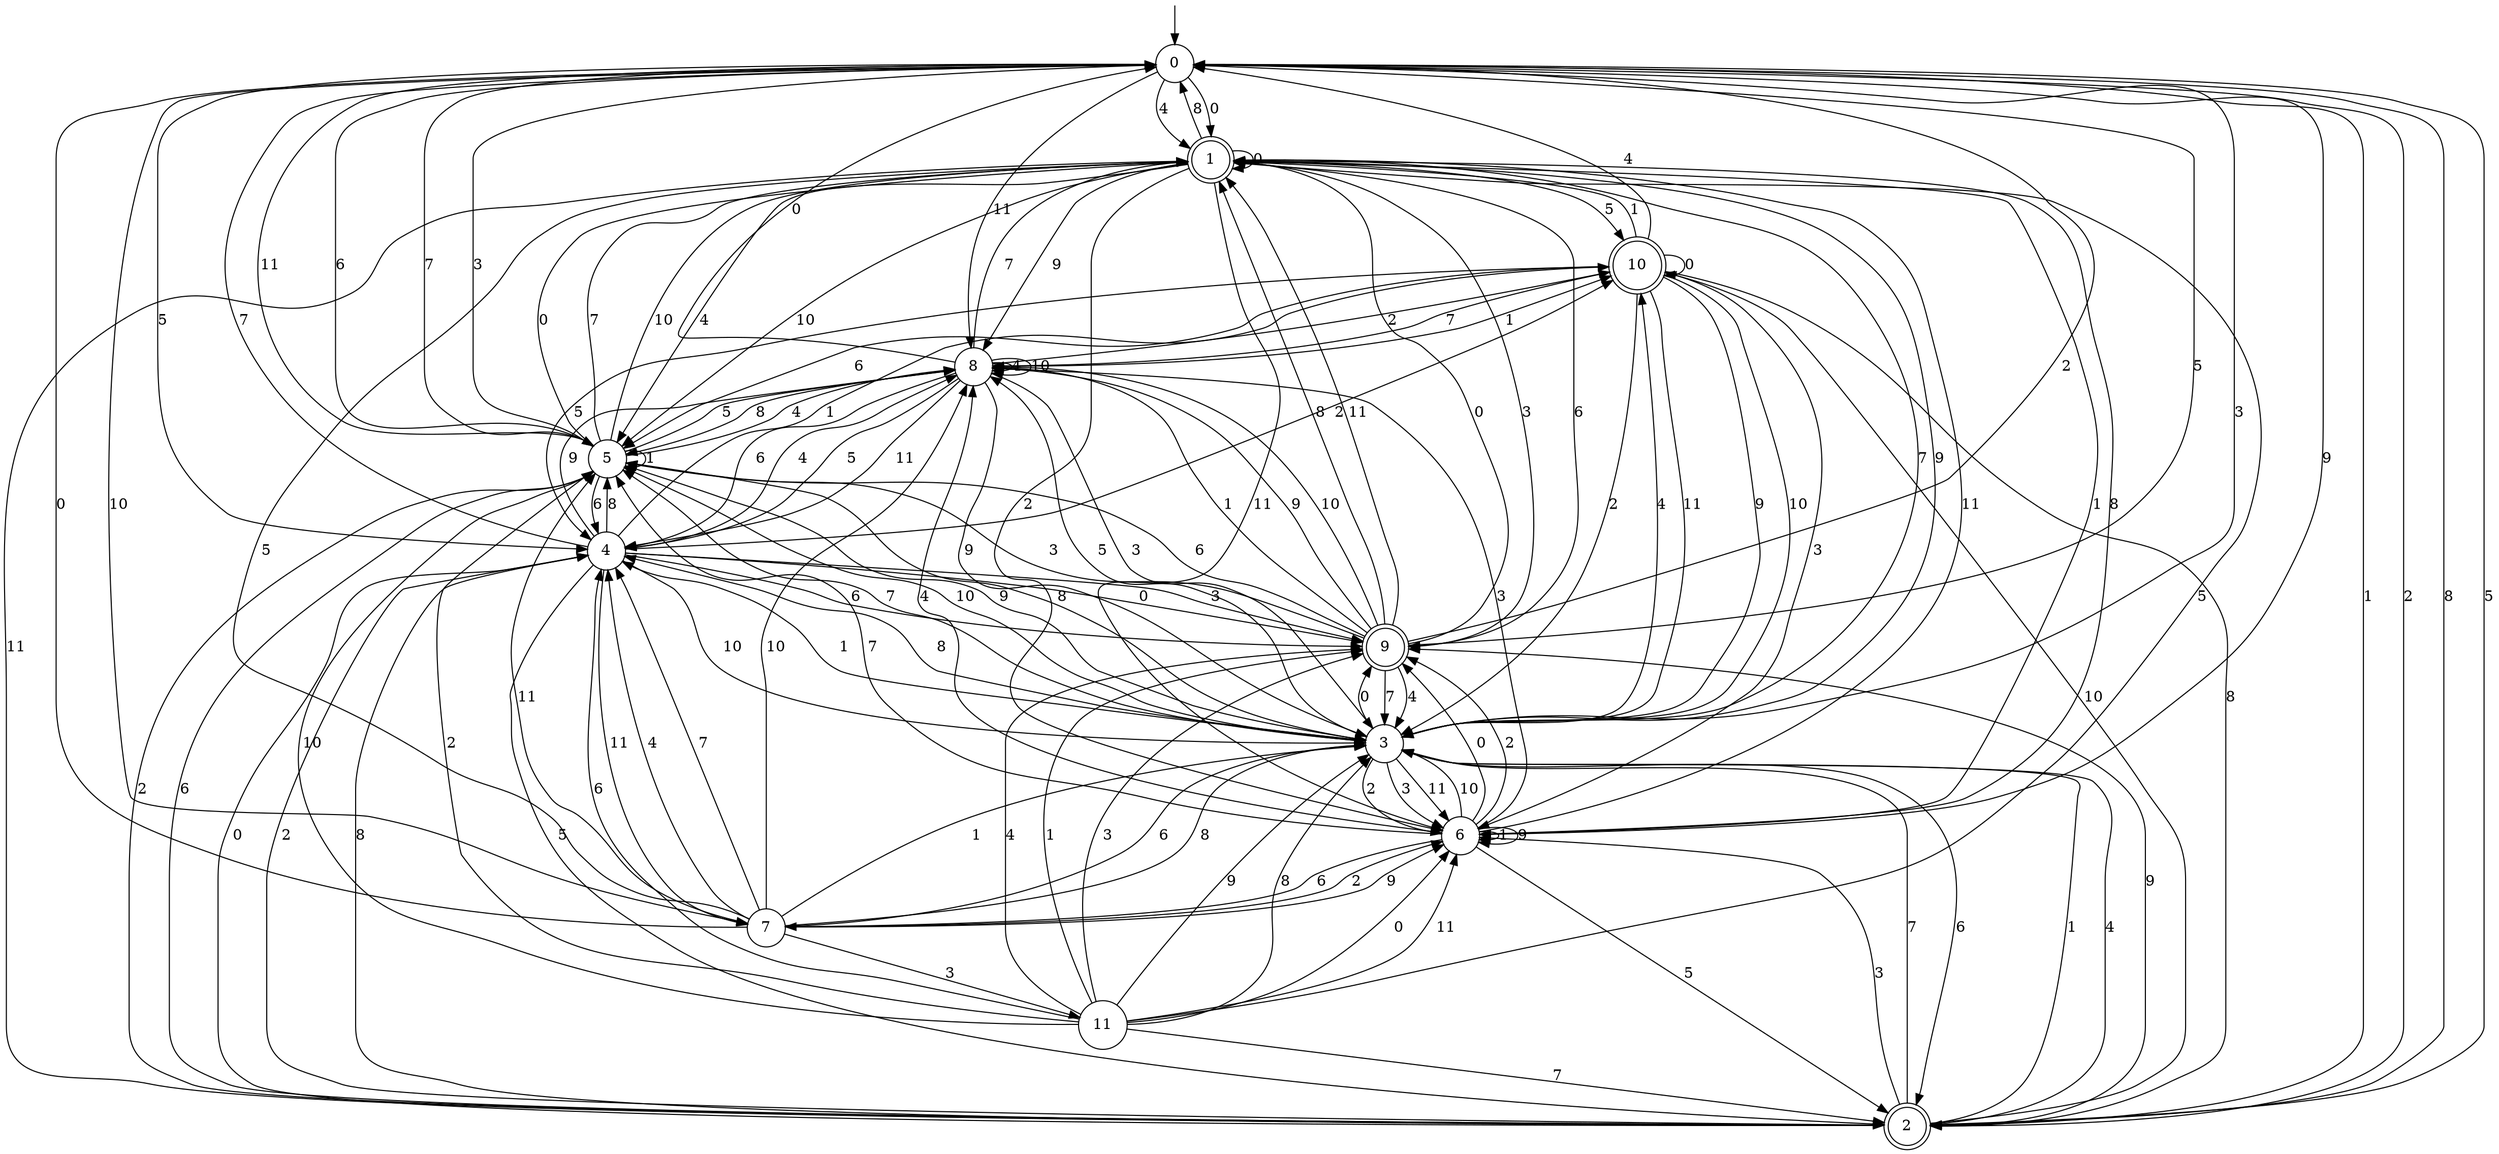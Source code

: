 digraph g {

	s0 [shape="circle" label="0"];
	s1 [shape="doublecircle" label="1"];
	s2 [shape="doublecircle" label="2"];
	s3 [shape="circle" label="3"];
	s4 [shape="circle" label="4"];
	s5 [shape="circle" label="5"];
	s6 [shape="circle" label="6"];
	s7 [shape="circle" label="7"];
	s8 [shape="circle" label="8"];
	s9 [shape="doublecircle" label="9"];
	s10 [shape="doublecircle" label="10"];
	s11 [shape="circle" label="11"];
	s0 -> s1 [label="0"];
	s0 -> s2 [label="1"];
	s0 -> s2 [label="2"];
	s0 -> s3 [label="3"];
	s0 -> s1 [label="4"];
	s0 -> s4 [label="5"];
	s0 -> s5 [label="6"];
	s0 -> s5 [label="7"];
	s0 -> s2 [label="8"];
	s0 -> s6 [label="9"];
	s0 -> s7 [label="10"];
	s0 -> s8 [label="11"];
	s1 -> s1 [label="0"];
	s1 -> s6 [label="1"];
	s1 -> s6 [label="2"];
	s1 -> s9 [label="3"];
	s1 -> s5 [label="4"];
	s1 -> s10 [label="5"];
	s1 -> s9 [label="6"];
	s1 -> s3 [label="7"];
	s1 -> s0 [label="8"];
	s1 -> s8 [label="9"];
	s1 -> s5 [label="10"];
	s1 -> s6 [label="11"];
	s2 -> s4 [label="0"];
	s2 -> s3 [label="1"];
	s2 -> s4 [label="2"];
	s2 -> s6 [label="3"];
	s2 -> s3 [label="4"];
	s2 -> s0 [label="5"];
	s2 -> s5 [label="6"];
	s2 -> s3 [label="7"];
	s2 -> s4 [label="8"];
	s2 -> s9 [label="9"];
	s2 -> s10 [label="10"];
	s2 -> s1 [label="11"];
	s3 -> s9 [label="0"];
	s3 -> s4 [label="1"];
	s3 -> s6 [label="2"];
	s3 -> s6 [label="3"];
	s3 -> s10 [label="4"];
	s3 -> s8 [label="5"];
	s3 -> s2 [label="6"];
	s3 -> s5 [label="7"];
	s3 -> s4 [label="8"];
	s3 -> s1 [label="9"];
	s3 -> s5 [label="10"];
	s3 -> s6 [label="11"];
	s4 -> s9 [label="0"];
	s4 -> s10 [label="1"];
	s4 -> s10 [label="2"];
	s4 -> s9 [label="3"];
	s4 -> s8 [label="4"];
	s4 -> s2 [label="5"];
	s4 -> s9 [label="6"];
	s4 -> s0 [label="7"];
	s4 -> s5 [label="8"];
	s4 -> s8 [label="9"];
	s4 -> s3 [label="10"];
	s4 -> s7 [label="11"];
	s5 -> s1 [label="0"];
	s5 -> s5 [label="1"];
	s5 -> s2 [label="2"];
	s5 -> s0 [label="3"];
	s5 -> s8 [label="4"];
	s5 -> s8 [label="5"];
	s5 -> s4 [label="6"];
	s5 -> s1 [label="7"];
	s5 -> s3 [label="8"];
	s5 -> s3 [label="9"];
	s5 -> s1 [label="10"];
	s5 -> s0 [label="11"];
	s6 -> s9 [label="0"];
	s6 -> s6 [label="1"];
	s6 -> s9 [label="2"];
	s6 -> s8 [label="3"];
	s6 -> s8 [label="4"];
	s6 -> s2 [label="5"];
	s6 -> s7 [label="6"];
	s6 -> s5 [label="7"];
	s6 -> s1 [label="8"];
	s6 -> s6 [label="9"];
	s6 -> s3 [label="10"];
	s6 -> s1 [label="11"];
	s7 -> s0 [label="0"];
	s7 -> s3 [label="1"];
	s7 -> s6 [label="2"];
	s7 -> s11 [label="3"];
	s7 -> s4 [label="4"];
	s7 -> s1 [label="5"];
	s7 -> s3 [label="6"];
	s7 -> s4 [label="7"];
	s7 -> s3 [label="8"];
	s7 -> s6 [label="9"];
	s7 -> s8 [label="10"];
	s7 -> s5 [label="11"];
	s8 -> s0 [label="0"];
	s8 -> s10 [label="1"];
	s8 -> s10 [label="2"];
	s8 -> s3 [label="3"];
	s8 -> s8 [label="4"];
	s8 -> s4 [label="5"];
	s8 -> s4 [label="6"];
	s8 -> s1 [label="7"];
	s8 -> s5 [label="8"];
	s8 -> s3 [label="9"];
	s8 -> s8 [label="10"];
	s8 -> s4 [label="11"];
	s9 -> s1 [label="0"];
	s9 -> s8 [label="1"];
	s9 -> s0 [label="2"];
	s9 -> s5 [label="3"];
	s9 -> s3 [label="4"];
	s9 -> s0 [label="5"];
	s9 -> s5 [label="6"];
	s9 -> s3 [label="7"];
	s9 -> s1 [label="8"];
	s9 -> s8 [label="9"];
	s9 -> s8 [label="10"];
	s9 -> s1 [label="11"];
	s10 -> s10 [label="0"];
	s10 -> s1 [label="1"];
	s10 -> s3 [label="2"];
	s10 -> s6 [label="3"];
	s10 -> s0 [label="4"];
	s10 -> s4 [label="5"];
	s10 -> s5 [label="6"];
	s10 -> s8 [label="7"];
	s10 -> s2 [label="8"];
	s10 -> s3 [label="9"];
	s10 -> s3 [label="10"];
	s10 -> s3 [label="11"];
	s11 -> s6 [label="0"];
	s11 -> s9 [label="1"];
	s11 -> s5 [label="2"];
	s11 -> s9 [label="3"];
	s11 -> s9 [label="4"];
	s11 -> s1 [label="5"];
	s11 -> s4 [label="6"];
	s11 -> s2 [label="7"];
	s11 -> s3 [label="8"];
	s11 -> s3 [label="9"];
	s11 -> s5 [label="10"];
	s11 -> s6 [label="11"];

__start0 [label="" shape="none" width="0" height="0"];
__start0 -> s0;

}
